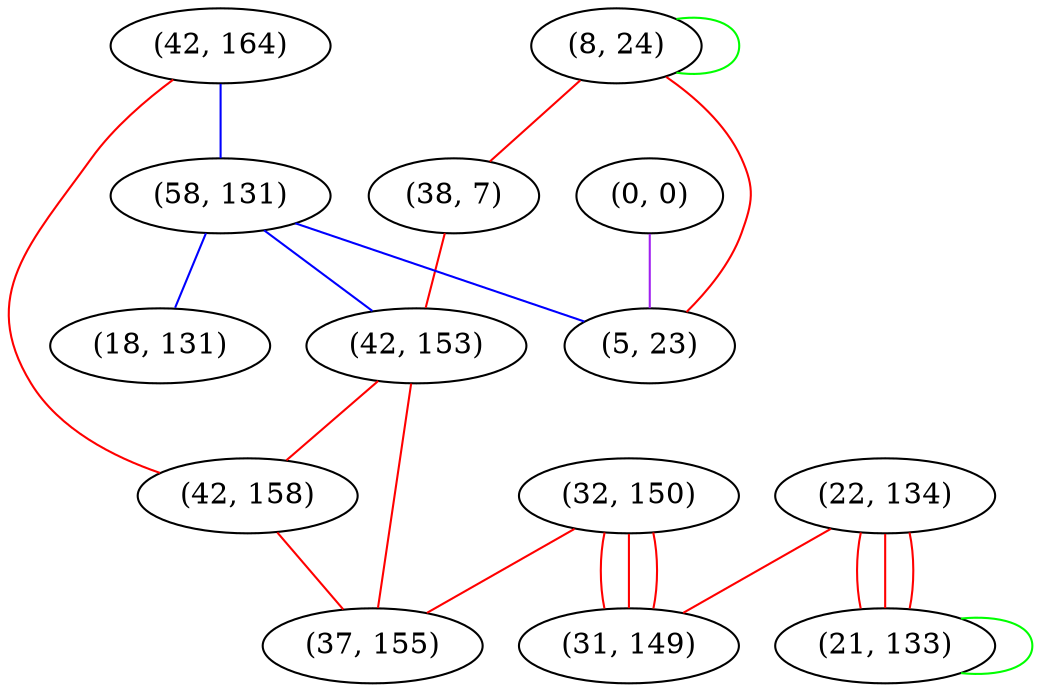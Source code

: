 graph "" {
"(32, 150)";
"(8, 24)";
"(38, 7)";
"(42, 164)";
"(22, 134)";
"(58, 131)";
"(42, 153)";
"(42, 158)";
"(21, 133)";
"(18, 131)";
"(37, 155)";
"(0, 0)";
"(5, 23)";
"(31, 149)";
"(32, 150)" -- "(31, 149)"  [color=red, key=0, weight=1];
"(32, 150)" -- "(31, 149)"  [color=red, key=1, weight=1];
"(32, 150)" -- "(31, 149)"  [color=red, key=2, weight=1];
"(32, 150)" -- "(37, 155)"  [color=red, key=0, weight=1];
"(8, 24)" -- "(8, 24)"  [color=green, key=0, weight=2];
"(8, 24)" -- "(5, 23)"  [color=red, key=0, weight=1];
"(8, 24)" -- "(38, 7)"  [color=red, key=0, weight=1];
"(38, 7)" -- "(42, 153)"  [color=red, key=0, weight=1];
"(42, 164)" -- "(42, 158)"  [color=red, key=0, weight=1];
"(42, 164)" -- "(58, 131)"  [color=blue, key=0, weight=3];
"(22, 134)" -- "(31, 149)"  [color=red, key=0, weight=1];
"(22, 134)" -- "(21, 133)"  [color=red, key=0, weight=1];
"(22, 134)" -- "(21, 133)"  [color=red, key=1, weight=1];
"(22, 134)" -- "(21, 133)"  [color=red, key=2, weight=1];
"(58, 131)" -- "(5, 23)"  [color=blue, key=0, weight=3];
"(58, 131)" -- "(18, 131)"  [color=blue, key=0, weight=3];
"(58, 131)" -- "(42, 153)"  [color=blue, key=0, weight=3];
"(42, 153)" -- "(42, 158)"  [color=red, key=0, weight=1];
"(42, 153)" -- "(37, 155)"  [color=red, key=0, weight=1];
"(42, 158)" -- "(37, 155)"  [color=red, key=0, weight=1];
"(21, 133)" -- "(21, 133)"  [color=green, key=0, weight=2];
"(0, 0)" -- "(5, 23)"  [color=purple, key=0, weight=4];
}
